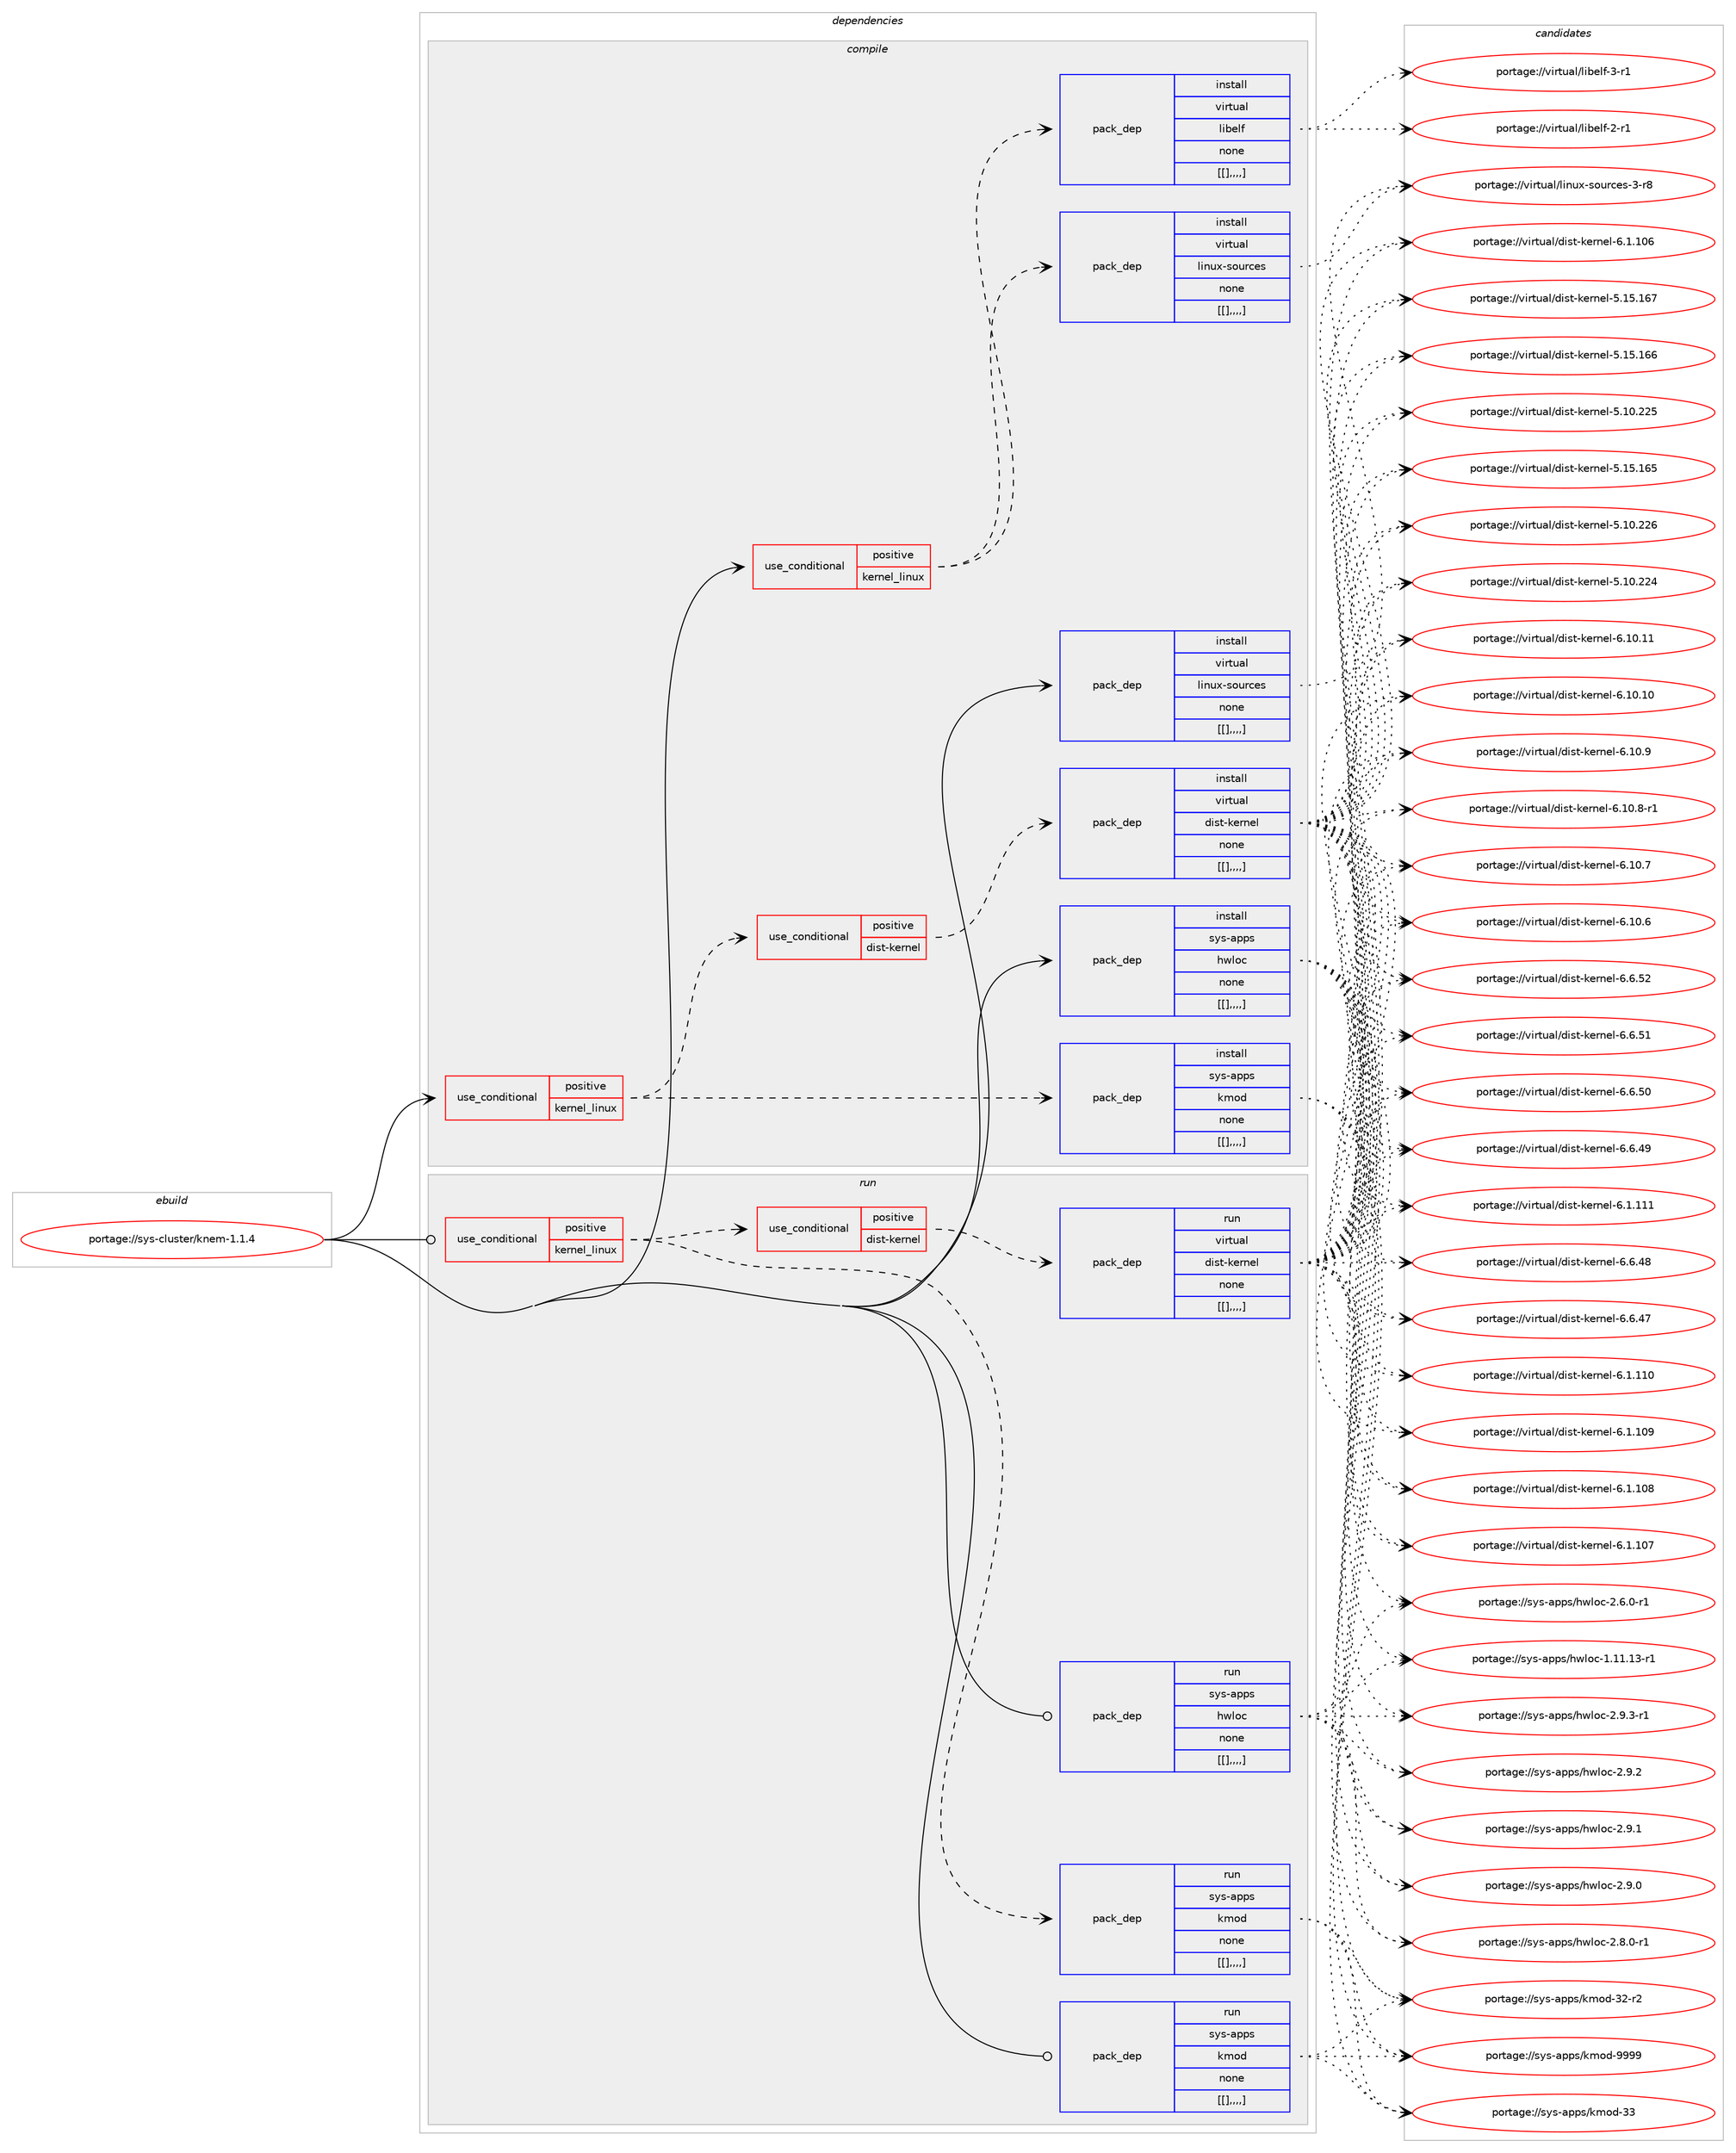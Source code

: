 digraph prolog {

# *************
# Graph options
# *************

newrank=true;
concentrate=true;
compound=true;
graph [rankdir=LR,fontname=Helvetica,fontsize=10,ranksep=1.5];#, ranksep=2.5, nodesep=0.2];
edge  [arrowhead=vee];
node  [fontname=Helvetica,fontsize=10];

# **********
# The ebuild
# **********

subgraph cluster_leftcol {
color=gray;
label=<<i>ebuild</i>>;
id [label="portage://sys-cluster/knem-1.1.4", color=red, width=4, href="../sys-cluster/knem-1.1.4.svg"];
}

# ****************
# The dependencies
# ****************

subgraph cluster_midcol {
color=gray;
label=<<i>dependencies</i>>;
subgraph cluster_compile {
fillcolor="#eeeeee";
style=filled;
label=<<i>compile</i>>;
subgraph cond118949 {
dependency443016 [label=<<TABLE BORDER="0" CELLBORDER="1" CELLSPACING="0" CELLPADDING="4"><TR><TD ROWSPAN="3" CELLPADDING="10">use_conditional</TD></TR><TR><TD>positive</TD></TR><TR><TD>kernel_linux</TD></TR></TABLE>>, shape=none, color=red];
subgraph pack321104 {
dependency443017 [label=<<TABLE BORDER="0" CELLBORDER="1" CELLSPACING="0" CELLPADDING="4" WIDTH="220"><TR><TD ROWSPAN="6" CELLPADDING="30">pack_dep</TD></TR><TR><TD WIDTH="110">install</TD></TR><TR><TD>sys-apps</TD></TR><TR><TD>kmod</TD></TR><TR><TD>none</TD></TR><TR><TD>[[],,,,]</TD></TR></TABLE>>, shape=none, color=blue];
}
dependency443016:e -> dependency443017:w [weight=20,style="dashed",arrowhead="vee"];
subgraph cond118950 {
dependency443018 [label=<<TABLE BORDER="0" CELLBORDER="1" CELLSPACING="0" CELLPADDING="4"><TR><TD ROWSPAN="3" CELLPADDING="10">use_conditional</TD></TR><TR><TD>positive</TD></TR><TR><TD>dist-kernel</TD></TR></TABLE>>, shape=none, color=red];
subgraph pack321105 {
dependency443019 [label=<<TABLE BORDER="0" CELLBORDER="1" CELLSPACING="0" CELLPADDING="4" WIDTH="220"><TR><TD ROWSPAN="6" CELLPADDING="30">pack_dep</TD></TR><TR><TD WIDTH="110">install</TD></TR><TR><TD>virtual</TD></TR><TR><TD>dist-kernel</TD></TR><TR><TD>none</TD></TR><TR><TD>[[],,,,]</TD></TR></TABLE>>, shape=none, color=blue];
}
dependency443018:e -> dependency443019:w [weight=20,style="dashed",arrowhead="vee"];
}
dependency443016:e -> dependency443018:w [weight=20,style="dashed",arrowhead="vee"];
}
id:e -> dependency443016:w [weight=20,style="solid",arrowhead="vee"];
subgraph cond118951 {
dependency443020 [label=<<TABLE BORDER="0" CELLBORDER="1" CELLSPACING="0" CELLPADDING="4"><TR><TD ROWSPAN="3" CELLPADDING="10">use_conditional</TD></TR><TR><TD>positive</TD></TR><TR><TD>kernel_linux</TD></TR></TABLE>>, shape=none, color=red];
subgraph pack321106 {
dependency443021 [label=<<TABLE BORDER="0" CELLBORDER="1" CELLSPACING="0" CELLPADDING="4" WIDTH="220"><TR><TD ROWSPAN="6" CELLPADDING="30">pack_dep</TD></TR><TR><TD WIDTH="110">install</TD></TR><TR><TD>virtual</TD></TR><TR><TD>linux-sources</TD></TR><TR><TD>none</TD></TR><TR><TD>[[],,,,]</TD></TR></TABLE>>, shape=none, color=blue];
}
dependency443020:e -> dependency443021:w [weight=20,style="dashed",arrowhead="vee"];
subgraph pack321107 {
dependency443022 [label=<<TABLE BORDER="0" CELLBORDER="1" CELLSPACING="0" CELLPADDING="4" WIDTH="220"><TR><TD ROWSPAN="6" CELLPADDING="30">pack_dep</TD></TR><TR><TD WIDTH="110">install</TD></TR><TR><TD>virtual</TD></TR><TR><TD>libelf</TD></TR><TR><TD>none</TD></TR><TR><TD>[[],,,,]</TD></TR></TABLE>>, shape=none, color=blue];
}
dependency443020:e -> dependency443022:w [weight=20,style="dashed",arrowhead="vee"];
}
id:e -> dependency443020:w [weight=20,style="solid",arrowhead="vee"];
subgraph pack321108 {
dependency443023 [label=<<TABLE BORDER="0" CELLBORDER="1" CELLSPACING="0" CELLPADDING="4" WIDTH="220"><TR><TD ROWSPAN="6" CELLPADDING="30">pack_dep</TD></TR><TR><TD WIDTH="110">install</TD></TR><TR><TD>sys-apps</TD></TR><TR><TD>hwloc</TD></TR><TR><TD>none</TD></TR><TR><TD>[[],,,,]</TD></TR></TABLE>>, shape=none, color=blue];
}
id:e -> dependency443023:w [weight=20,style="solid",arrowhead="vee"];
subgraph pack321109 {
dependency443024 [label=<<TABLE BORDER="0" CELLBORDER="1" CELLSPACING="0" CELLPADDING="4" WIDTH="220"><TR><TD ROWSPAN="6" CELLPADDING="30">pack_dep</TD></TR><TR><TD WIDTH="110">install</TD></TR><TR><TD>virtual</TD></TR><TR><TD>linux-sources</TD></TR><TR><TD>none</TD></TR><TR><TD>[[],,,,]</TD></TR></TABLE>>, shape=none, color=blue];
}
id:e -> dependency443024:w [weight=20,style="solid",arrowhead="vee"];
}
subgraph cluster_compileandrun {
fillcolor="#eeeeee";
style=filled;
label=<<i>compile and run</i>>;
}
subgraph cluster_run {
fillcolor="#eeeeee";
style=filled;
label=<<i>run</i>>;
subgraph cond118952 {
dependency443025 [label=<<TABLE BORDER="0" CELLBORDER="1" CELLSPACING="0" CELLPADDING="4"><TR><TD ROWSPAN="3" CELLPADDING="10">use_conditional</TD></TR><TR><TD>positive</TD></TR><TR><TD>kernel_linux</TD></TR></TABLE>>, shape=none, color=red];
subgraph pack321110 {
dependency443026 [label=<<TABLE BORDER="0" CELLBORDER="1" CELLSPACING="0" CELLPADDING="4" WIDTH="220"><TR><TD ROWSPAN="6" CELLPADDING="30">pack_dep</TD></TR><TR><TD WIDTH="110">run</TD></TR><TR><TD>sys-apps</TD></TR><TR><TD>kmod</TD></TR><TR><TD>none</TD></TR><TR><TD>[[],,,,]</TD></TR></TABLE>>, shape=none, color=blue];
}
dependency443025:e -> dependency443026:w [weight=20,style="dashed",arrowhead="vee"];
subgraph cond118953 {
dependency443027 [label=<<TABLE BORDER="0" CELLBORDER="1" CELLSPACING="0" CELLPADDING="4"><TR><TD ROWSPAN="3" CELLPADDING="10">use_conditional</TD></TR><TR><TD>positive</TD></TR><TR><TD>dist-kernel</TD></TR></TABLE>>, shape=none, color=red];
subgraph pack321111 {
dependency443028 [label=<<TABLE BORDER="0" CELLBORDER="1" CELLSPACING="0" CELLPADDING="4" WIDTH="220"><TR><TD ROWSPAN="6" CELLPADDING="30">pack_dep</TD></TR><TR><TD WIDTH="110">run</TD></TR><TR><TD>virtual</TD></TR><TR><TD>dist-kernel</TD></TR><TR><TD>none</TD></TR><TR><TD>[[],,,,]</TD></TR></TABLE>>, shape=none, color=blue];
}
dependency443027:e -> dependency443028:w [weight=20,style="dashed",arrowhead="vee"];
}
dependency443025:e -> dependency443027:w [weight=20,style="dashed",arrowhead="vee"];
}
id:e -> dependency443025:w [weight=20,style="solid",arrowhead="odot"];
subgraph pack321112 {
dependency443029 [label=<<TABLE BORDER="0" CELLBORDER="1" CELLSPACING="0" CELLPADDING="4" WIDTH="220"><TR><TD ROWSPAN="6" CELLPADDING="30">pack_dep</TD></TR><TR><TD WIDTH="110">run</TD></TR><TR><TD>sys-apps</TD></TR><TR><TD>hwloc</TD></TR><TR><TD>none</TD></TR><TR><TD>[[],,,,]</TD></TR></TABLE>>, shape=none, color=blue];
}
id:e -> dependency443029:w [weight=20,style="solid",arrowhead="odot"];
subgraph pack321113 {
dependency443030 [label=<<TABLE BORDER="0" CELLBORDER="1" CELLSPACING="0" CELLPADDING="4" WIDTH="220"><TR><TD ROWSPAN="6" CELLPADDING="30">pack_dep</TD></TR><TR><TD WIDTH="110">run</TD></TR><TR><TD>sys-apps</TD></TR><TR><TD>kmod</TD></TR><TR><TD>none</TD></TR><TR><TD>[[],,,,]</TD></TR></TABLE>>, shape=none, color=blue];
}
id:e -> dependency443030:w [weight=20,style="solid",arrowhead="odot"];
}
}

# **************
# The candidates
# **************

subgraph cluster_choices {
rank=same;
color=gray;
label=<<i>candidates</i>>;

subgraph choice321104 {
color=black;
nodesep=1;
choice1151211154597112112115471071091111004557575757 [label="portage://sys-apps/kmod-9999", color=red, width=4,href="../sys-apps/kmod-9999.svg"];
choice115121115459711211211547107109111100455151 [label="portage://sys-apps/kmod-33", color=red, width=4,href="../sys-apps/kmod-33.svg"];
choice1151211154597112112115471071091111004551504511450 [label="portage://sys-apps/kmod-32-r2", color=red, width=4,href="../sys-apps/kmod-32-r2.svg"];
dependency443017:e -> choice1151211154597112112115471071091111004557575757:w [style=dotted,weight="100"];
dependency443017:e -> choice115121115459711211211547107109111100455151:w [style=dotted,weight="100"];
dependency443017:e -> choice1151211154597112112115471071091111004551504511450:w [style=dotted,weight="100"];
}
subgraph choice321105 {
color=black;
nodesep=1;
choice1181051141161179710847100105115116451071011141101011084554464948464949 [label="portage://virtual/dist-kernel-6.10.11", color=red, width=4,href="../virtual/dist-kernel-6.10.11.svg"];
choice1181051141161179710847100105115116451071011141101011084554464948464948 [label="portage://virtual/dist-kernel-6.10.10", color=red, width=4,href="../virtual/dist-kernel-6.10.10.svg"];
choice11810511411611797108471001051151164510710111411010110845544649484657 [label="portage://virtual/dist-kernel-6.10.9", color=red, width=4,href="../virtual/dist-kernel-6.10.9.svg"];
choice118105114116117971084710010511511645107101114110101108455446494846564511449 [label="portage://virtual/dist-kernel-6.10.8-r1", color=red, width=4,href="../virtual/dist-kernel-6.10.8-r1.svg"];
choice11810511411611797108471001051151164510710111411010110845544649484655 [label="portage://virtual/dist-kernel-6.10.7", color=red, width=4,href="../virtual/dist-kernel-6.10.7.svg"];
choice11810511411611797108471001051151164510710111411010110845544649484654 [label="portage://virtual/dist-kernel-6.10.6", color=red, width=4,href="../virtual/dist-kernel-6.10.6.svg"];
choice11810511411611797108471001051151164510710111411010110845544654465350 [label="portage://virtual/dist-kernel-6.6.52", color=red, width=4,href="../virtual/dist-kernel-6.6.52.svg"];
choice11810511411611797108471001051151164510710111411010110845544654465349 [label="portage://virtual/dist-kernel-6.6.51", color=red, width=4,href="../virtual/dist-kernel-6.6.51.svg"];
choice11810511411611797108471001051151164510710111411010110845544654465348 [label="portage://virtual/dist-kernel-6.6.50", color=red, width=4,href="../virtual/dist-kernel-6.6.50.svg"];
choice11810511411611797108471001051151164510710111411010110845544654465257 [label="portage://virtual/dist-kernel-6.6.49", color=red, width=4,href="../virtual/dist-kernel-6.6.49.svg"];
choice11810511411611797108471001051151164510710111411010110845544654465256 [label="portage://virtual/dist-kernel-6.6.48", color=red, width=4,href="../virtual/dist-kernel-6.6.48.svg"];
choice11810511411611797108471001051151164510710111411010110845544654465255 [label="portage://virtual/dist-kernel-6.6.47", color=red, width=4,href="../virtual/dist-kernel-6.6.47.svg"];
choice1181051141161179710847100105115116451071011141101011084554464946494949 [label="portage://virtual/dist-kernel-6.1.111", color=red, width=4,href="../virtual/dist-kernel-6.1.111.svg"];
choice1181051141161179710847100105115116451071011141101011084554464946494948 [label="portage://virtual/dist-kernel-6.1.110", color=red, width=4,href="../virtual/dist-kernel-6.1.110.svg"];
choice1181051141161179710847100105115116451071011141101011084554464946494857 [label="portage://virtual/dist-kernel-6.1.109", color=red, width=4,href="../virtual/dist-kernel-6.1.109.svg"];
choice1181051141161179710847100105115116451071011141101011084554464946494856 [label="portage://virtual/dist-kernel-6.1.108", color=red, width=4,href="../virtual/dist-kernel-6.1.108.svg"];
choice1181051141161179710847100105115116451071011141101011084554464946494855 [label="portage://virtual/dist-kernel-6.1.107", color=red, width=4,href="../virtual/dist-kernel-6.1.107.svg"];
choice1181051141161179710847100105115116451071011141101011084554464946494854 [label="portage://virtual/dist-kernel-6.1.106", color=red, width=4,href="../virtual/dist-kernel-6.1.106.svg"];
choice118105114116117971084710010511511645107101114110101108455346495346495455 [label="portage://virtual/dist-kernel-5.15.167", color=red, width=4,href="../virtual/dist-kernel-5.15.167.svg"];
choice118105114116117971084710010511511645107101114110101108455346495346495454 [label="portage://virtual/dist-kernel-5.15.166", color=red, width=4,href="../virtual/dist-kernel-5.15.166.svg"];
choice118105114116117971084710010511511645107101114110101108455346495346495453 [label="portage://virtual/dist-kernel-5.15.165", color=red, width=4,href="../virtual/dist-kernel-5.15.165.svg"];
choice118105114116117971084710010511511645107101114110101108455346494846505054 [label="portage://virtual/dist-kernel-5.10.226", color=red, width=4,href="../virtual/dist-kernel-5.10.226.svg"];
choice118105114116117971084710010511511645107101114110101108455346494846505053 [label="portage://virtual/dist-kernel-5.10.225", color=red, width=4,href="../virtual/dist-kernel-5.10.225.svg"];
choice118105114116117971084710010511511645107101114110101108455346494846505052 [label="portage://virtual/dist-kernel-5.10.224", color=red, width=4,href="../virtual/dist-kernel-5.10.224.svg"];
dependency443019:e -> choice1181051141161179710847100105115116451071011141101011084554464948464949:w [style=dotted,weight="100"];
dependency443019:e -> choice1181051141161179710847100105115116451071011141101011084554464948464948:w [style=dotted,weight="100"];
dependency443019:e -> choice11810511411611797108471001051151164510710111411010110845544649484657:w [style=dotted,weight="100"];
dependency443019:e -> choice118105114116117971084710010511511645107101114110101108455446494846564511449:w [style=dotted,weight="100"];
dependency443019:e -> choice11810511411611797108471001051151164510710111411010110845544649484655:w [style=dotted,weight="100"];
dependency443019:e -> choice11810511411611797108471001051151164510710111411010110845544649484654:w [style=dotted,weight="100"];
dependency443019:e -> choice11810511411611797108471001051151164510710111411010110845544654465350:w [style=dotted,weight="100"];
dependency443019:e -> choice11810511411611797108471001051151164510710111411010110845544654465349:w [style=dotted,weight="100"];
dependency443019:e -> choice11810511411611797108471001051151164510710111411010110845544654465348:w [style=dotted,weight="100"];
dependency443019:e -> choice11810511411611797108471001051151164510710111411010110845544654465257:w [style=dotted,weight="100"];
dependency443019:e -> choice11810511411611797108471001051151164510710111411010110845544654465256:w [style=dotted,weight="100"];
dependency443019:e -> choice11810511411611797108471001051151164510710111411010110845544654465255:w [style=dotted,weight="100"];
dependency443019:e -> choice1181051141161179710847100105115116451071011141101011084554464946494949:w [style=dotted,weight="100"];
dependency443019:e -> choice1181051141161179710847100105115116451071011141101011084554464946494948:w [style=dotted,weight="100"];
dependency443019:e -> choice1181051141161179710847100105115116451071011141101011084554464946494857:w [style=dotted,weight="100"];
dependency443019:e -> choice1181051141161179710847100105115116451071011141101011084554464946494856:w [style=dotted,weight="100"];
dependency443019:e -> choice1181051141161179710847100105115116451071011141101011084554464946494855:w [style=dotted,weight="100"];
dependency443019:e -> choice1181051141161179710847100105115116451071011141101011084554464946494854:w [style=dotted,weight="100"];
dependency443019:e -> choice118105114116117971084710010511511645107101114110101108455346495346495455:w [style=dotted,weight="100"];
dependency443019:e -> choice118105114116117971084710010511511645107101114110101108455346495346495454:w [style=dotted,weight="100"];
dependency443019:e -> choice118105114116117971084710010511511645107101114110101108455346495346495453:w [style=dotted,weight="100"];
dependency443019:e -> choice118105114116117971084710010511511645107101114110101108455346494846505054:w [style=dotted,weight="100"];
dependency443019:e -> choice118105114116117971084710010511511645107101114110101108455346494846505053:w [style=dotted,weight="100"];
dependency443019:e -> choice118105114116117971084710010511511645107101114110101108455346494846505052:w [style=dotted,weight="100"];
}
subgraph choice321106 {
color=black;
nodesep=1;
choice1181051141161179710847108105110117120451151111171149910111545514511456 [label="portage://virtual/linux-sources-3-r8", color=red, width=4,href="../virtual/linux-sources-3-r8.svg"];
dependency443021:e -> choice1181051141161179710847108105110117120451151111171149910111545514511456:w [style=dotted,weight="100"];
}
subgraph choice321107 {
color=black;
nodesep=1;
choice11810511411611797108471081059810110810245514511449 [label="portage://virtual/libelf-3-r1", color=red, width=4,href="../virtual/libelf-3-r1.svg"];
choice11810511411611797108471081059810110810245504511449 [label="portage://virtual/libelf-2-r1", color=red, width=4,href="../virtual/libelf-2-r1.svg"];
dependency443022:e -> choice11810511411611797108471081059810110810245514511449:w [style=dotted,weight="100"];
dependency443022:e -> choice11810511411611797108471081059810110810245504511449:w [style=dotted,weight="100"];
}
subgraph choice321108 {
color=black;
nodesep=1;
choice115121115459711211211547104119108111994550465746514511449 [label="portage://sys-apps/hwloc-2.9.3-r1", color=red, width=4,href="../sys-apps/hwloc-2.9.3-r1.svg"];
choice11512111545971121121154710411910811199455046574650 [label="portage://sys-apps/hwloc-2.9.2", color=red, width=4,href="../sys-apps/hwloc-2.9.2.svg"];
choice11512111545971121121154710411910811199455046574649 [label="portage://sys-apps/hwloc-2.9.1", color=red, width=4,href="../sys-apps/hwloc-2.9.1.svg"];
choice11512111545971121121154710411910811199455046574648 [label="portage://sys-apps/hwloc-2.9.0", color=red, width=4,href="../sys-apps/hwloc-2.9.0.svg"];
choice115121115459711211211547104119108111994550465646484511449 [label="portage://sys-apps/hwloc-2.8.0-r1", color=red, width=4,href="../sys-apps/hwloc-2.8.0-r1.svg"];
choice115121115459711211211547104119108111994550465446484511449 [label="portage://sys-apps/hwloc-2.6.0-r1", color=red, width=4,href="../sys-apps/hwloc-2.6.0-r1.svg"];
choice1151211154597112112115471041191081119945494649494649514511449 [label="portage://sys-apps/hwloc-1.11.13-r1", color=red, width=4,href="../sys-apps/hwloc-1.11.13-r1.svg"];
dependency443023:e -> choice115121115459711211211547104119108111994550465746514511449:w [style=dotted,weight="100"];
dependency443023:e -> choice11512111545971121121154710411910811199455046574650:w [style=dotted,weight="100"];
dependency443023:e -> choice11512111545971121121154710411910811199455046574649:w [style=dotted,weight="100"];
dependency443023:e -> choice11512111545971121121154710411910811199455046574648:w [style=dotted,weight="100"];
dependency443023:e -> choice115121115459711211211547104119108111994550465646484511449:w [style=dotted,weight="100"];
dependency443023:e -> choice115121115459711211211547104119108111994550465446484511449:w [style=dotted,weight="100"];
dependency443023:e -> choice1151211154597112112115471041191081119945494649494649514511449:w [style=dotted,weight="100"];
}
subgraph choice321109 {
color=black;
nodesep=1;
choice1181051141161179710847108105110117120451151111171149910111545514511456 [label="portage://virtual/linux-sources-3-r8", color=red, width=4,href="../virtual/linux-sources-3-r8.svg"];
dependency443024:e -> choice1181051141161179710847108105110117120451151111171149910111545514511456:w [style=dotted,weight="100"];
}
subgraph choice321110 {
color=black;
nodesep=1;
choice1151211154597112112115471071091111004557575757 [label="portage://sys-apps/kmod-9999", color=red, width=4,href="../sys-apps/kmod-9999.svg"];
choice115121115459711211211547107109111100455151 [label="portage://sys-apps/kmod-33", color=red, width=4,href="../sys-apps/kmod-33.svg"];
choice1151211154597112112115471071091111004551504511450 [label="portage://sys-apps/kmod-32-r2", color=red, width=4,href="../sys-apps/kmod-32-r2.svg"];
dependency443026:e -> choice1151211154597112112115471071091111004557575757:w [style=dotted,weight="100"];
dependency443026:e -> choice115121115459711211211547107109111100455151:w [style=dotted,weight="100"];
dependency443026:e -> choice1151211154597112112115471071091111004551504511450:w [style=dotted,weight="100"];
}
subgraph choice321111 {
color=black;
nodesep=1;
choice1181051141161179710847100105115116451071011141101011084554464948464949 [label="portage://virtual/dist-kernel-6.10.11", color=red, width=4,href="../virtual/dist-kernel-6.10.11.svg"];
choice1181051141161179710847100105115116451071011141101011084554464948464948 [label="portage://virtual/dist-kernel-6.10.10", color=red, width=4,href="../virtual/dist-kernel-6.10.10.svg"];
choice11810511411611797108471001051151164510710111411010110845544649484657 [label="portage://virtual/dist-kernel-6.10.9", color=red, width=4,href="../virtual/dist-kernel-6.10.9.svg"];
choice118105114116117971084710010511511645107101114110101108455446494846564511449 [label="portage://virtual/dist-kernel-6.10.8-r1", color=red, width=4,href="../virtual/dist-kernel-6.10.8-r1.svg"];
choice11810511411611797108471001051151164510710111411010110845544649484655 [label="portage://virtual/dist-kernel-6.10.7", color=red, width=4,href="../virtual/dist-kernel-6.10.7.svg"];
choice11810511411611797108471001051151164510710111411010110845544649484654 [label="portage://virtual/dist-kernel-6.10.6", color=red, width=4,href="../virtual/dist-kernel-6.10.6.svg"];
choice11810511411611797108471001051151164510710111411010110845544654465350 [label="portage://virtual/dist-kernel-6.6.52", color=red, width=4,href="../virtual/dist-kernel-6.6.52.svg"];
choice11810511411611797108471001051151164510710111411010110845544654465349 [label="portage://virtual/dist-kernel-6.6.51", color=red, width=4,href="../virtual/dist-kernel-6.6.51.svg"];
choice11810511411611797108471001051151164510710111411010110845544654465348 [label="portage://virtual/dist-kernel-6.6.50", color=red, width=4,href="../virtual/dist-kernel-6.6.50.svg"];
choice11810511411611797108471001051151164510710111411010110845544654465257 [label="portage://virtual/dist-kernel-6.6.49", color=red, width=4,href="../virtual/dist-kernel-6.6.49.svg"];
choice11810511411611797108471001051151164510710111411010110845544654465256 [label="portage://virtual/dist-kernel-6.6.48", color=red, width=4,href="../virtual/dist-kernel-6.6.48.svg"];
choice11810511411611797108471001051151164510710111411010110845544654465255 [label="portage://virtual/dist-kernel-6.6.47", color=red, width=4,href="../virtual/dist-kernel-6.6.47.svg"];
choice1181051141161179710847100105115116451071011141101011084554464946494949 [label="portage://virtual/dist-kernel-6.1.111", color=red, width=4,href="../virtual/dist-kernel-6.1.111.svg"];
choice1181051141161179710847100105115116451071011141101011084554464946494948 [label="portage://virtual/dist-kernel-6.1.110", color=red, width=4,href="../virtual/dist-kernel-6.1.110.svg"];
choice1181051141161179710847100105115116451071011141101011084554464946494857 [label="portage://virtual/dist-kernel-6.1.109", color=red, width=4,href="../virtual/dist-kernel-6.1.109.svg"];
choice1181051141161179710847100105115116451071011141101011084554464946494856 [label="portage://virtual/dist-kernel-6.1.108", color=red, width=4,href="../virtual/dist-kernel-6.1.108.svg"];
choice1181051141161179710847100105115116451071011141101011084554464946494855 [label="portage://virtual/dist-kernel-6.1.107", color=red, width=4,href="../virtual/dist-kernel-6.1.107.svg"];
choice1181051141161179710847100105115116451071011141101011084554464946494854 [label="portage://virtual/dist-kernel-6.1.106", color=red, width=4,href="../virtual/dist-kernel-6.1.106.svg"];
choice118105114116117971084710010511511645107101114110101108455346495346495455 [label="portage://virtual/dist-kernel-5.15.167", color=red, width=4,href="../virtual/dist-kernel-5.15.167.svg"];
choice118105114116117971084710010511511645107101114110101108455346495346495454 [label="portage://virtual/dist-kernel-5.15.166", color=red, width=4,href="../virtual/dist-kernel-5.15.166.svg"];
choice118105114116117971084710010511511645107101114110101108455346495346495453 [label="portage://virtual/dist-kernel-5.15.165", color=red, width=4,href="../virtual/dist-kernel-5.15.165.svg"];
choice118105114116117971084710010511511645107101114110101108455346494846505054 [label="portage://virtual/dist-kernel-5.10.226", color=red, width=4,href="../virtual/dist-kernel-5.10.226.svg"];
choice118105114116117971084710010511511645107101114110101108455346494846505053 [label="portage://virtual/dist-kernel-5.10.225", color=red, width=4,href="../virtual/dist-kernel-5.10.225.svg"];
choice118105114116117971084710010511511645107101114110101108455346494846505052 [label="portage://virtual/dist-kernel-5.10.224", color=red, width=4,href="../virtual/dist-kernel-5.10.224.svg"];
dependency443028:e -> choice1181051141161179710847100105115116451071011141101011084554464948464949:w [style=dotted,weight="100"];
dependency443028:e -> choice1181051141161179710847100105115116451071011141101011084554464948464948:w [style=dotted,weight="100"];
dependency443028:e -> choice11810511411611797108471001051151164510710111411010110845544649484657:w [style=dotted,weight="100"];
dependency443028:e -> choice118105114116117971084710010511511645107101114110101108455446494846564511449:w [style=dotted,weight="100"];
dependency443028:e -> choice11810511411611797108471001051151164510710111411010110845544649484655:w [style=dotted,weight="100"];
dependency443028:e -> choice11810511411611797108471001051151164510710111411010110845544649484654:w [style=dotted,weight="100"];
dependency443028:e -> choice11810511411611797108471001051151164510710111411010110845544654465350:w [style=dotted,weight="100"];
dependency443028:e -> choice11810511411611797108471001051151164510710111411010110845544654465349:w [style=dotted,weight="100"];
dependency443028:e -> choice11810511411611797108471001051151164510710111411010110845544654465348:w [style=dotted,weight="100"];
dependency443028:e -> choice11810511411611797108471001051151164510710111411010110845544654465257:w [style=dotted,weight="100"];
dependency443028:e -> choice11810511411611797108471001051151164510710111411010110845544654465256:w [style=dotted,weight="100"];
dependency443028:e -> choice11810511411611797108471001051151164510710111411010110845544654465255:w [style=dotted,weight="100"];
dependency443028:e -> choice1181051141161179710847100105115116451071011141101011084554464946494949:w [style=dotted,weight="100"];
dependency443028:e -> choice1181051141161179710847100105115116451071011141101011084554464946494948:w [style=dotted,weight="100"];
dependency443028:e -> choice1181051141161179710847100105115116451071011141101011084554464946494857:w [style=dotted,weight="100"];
dependency443028:e -> choice1181051141161179710847100105115116451071011141101011084554464946494856:w [style=dotted,weight="100"];
dependency443028:e -> choice1181051141161179710847100105115116451071011141101011084554464946494855:w [style=dotted,weight="100"];
dependency443028:e -> choice1181051141161179710847100105115116451071011141101011084554464946494854:w [style=dotted,weight="100"];
dependency443028:e -> choice118105114116117971084710010511511645107101114110101108455346495346495455:w [style=dotted,weight="100"];
dependency443028:e -> choice118105114116117971084710010511511645107101114110101108455346495346495454:w [style=dotted,weight="100"];
dependency443028:e -> choice118105114116117971084710010511511645107101114110101108455346495346495453:w [style=dotted,weight="100"];
dependency443028:e -> choice118105114116117971084710010511511645107101114110101108455346494846505054:w [style=dotted,weight="100"];
dependency443028:e -> choice118105114116117971084710010511511645107101114110101108455346494846505053:w [style=dotted,weight="100"];
dependency443028:e -> choice118105114116117971084710010511511645107101114110101108455346494846505052:w [style=dotted,weight="100"];
}
subgraph choice321112 {
color=black;
nodesep=1;
choice115121115459711211211547104119108111994550465746514511449 [label="portage://sys-apps/hwloc-2.9.3-r1", color=red, width=4,href="../sys-apps/hwloc-2.9.3-r1.svg"];
choice11512111545971121121154710411910811199455046574650 [label="portage://sys-apps/hwloc-2.9.2", color=red, width=4,href="../sys-apps/hwloc-2.9.2.svg"];
choice11512111545971121121154710411910811199455046574649 [label="portage://sys-apps/hwloc-2.9.1", color=red, width=4,href="../sys-apps/hwloc-2.9.1.svg"];
choice11512111545971121121154710411910811199455046574648 [label="portage://sys-apps/hwloc-2.9.0", color=red, width=4,href="../sys-apps/hwloc-2.9.0.svg"];
choice115121115459711211211547104119108111994550465646484511449 [label="portage://sys-apps/hwloc-2.8.0-r1", color=red, width=4,href="../sys-apps/hwloc-2.8.0-r1.svg"];
choice115121115459711211211547104119108111994550465446484511449 [label="portage://sys-apps/hwloc-2.6.0-r1", color=red, width=4,href="../sys-apps/hwloc-2.6.0-r1.svg"];
choice1151211154597112112115471041191081119945494649494649514511449 [label="portage://sys-apps/hwloc-1.11.13-r1", color=red, width=4,href="../sys-apps/hwloc-1.11.13-r1.svg"];
dependency443029:e -> choice115121115459711211211547104119108111994550465746514511449:w [style=dotted,weight="100"];
dependency443029:e -> choice11512111545971121121154710411910811199455046574650:w [style=dotted,weight="100"];
dependency443029:e -> choice11512111545971121121154710411910811199455046574649:w [style=dotted,weight="100"];
dependency443029:e -> choice11512111545971121121154710411910811199455046574648:w [style=dotted,weight="100"];
dependency443029:e -> choice115121115459711211211547104119108111994550465646484511449:w [style=dotted,weight="100"];
dependency443029:e -> choice115121115459711211211547104119108111994550465446484511449:w [style=dotted,weight="100"];
dependency443029:e -> choice1151211154597112112115471041191081119945494649494649514511449:w [style=dotted,weight="100"];
}
subgraph choice321113 {
color=black;
nodesep=1;
choice1151211154597112112115471071091111004557575757 [label="portage://sys-apps/kmod-9999", color=red, width=4,href="../sys-apps/kmod-9999.svg"];
choice115121115459711211211547107109111100455151 [label="portage://sys-apps/kmod-33", color=red, width=4,href="../sys-apps/kmod-33.svg"];
choice1151211154597112112115471071091111004551504511450 [label="portage://sys-apps/kmod-32-r2", color=red, width=4,href="../sys-apps/kmod-32-r2.svg"];
dependency443030:e -> choice1151211154597112112115471071091111004557575757:w [style=dotted,weight="100"];
dependency443030:e -> choice115121115459711211211547107109111100455151:w [style=dotted,weight="100"];
dependency443030:e -> choice1151211154597112112115471071091111004551504511450:w [style=dotted,weight="100"];
}
}

}
